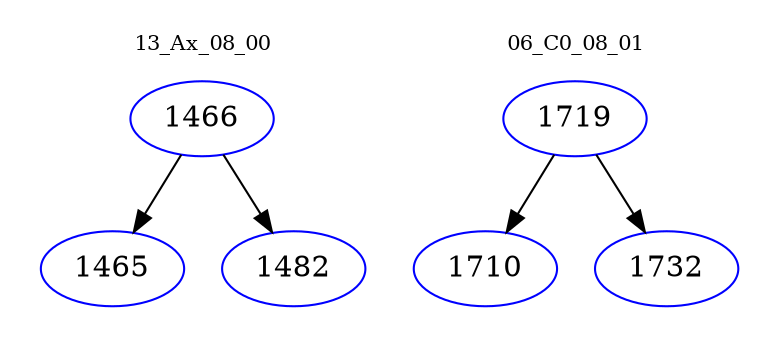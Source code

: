 digraph{
subgraph cluster_0 {
color = white
label = "13_Ax_08_00";
fontsize=10;
T0_1466 [label="1466", color="blue"]
T0_1466 -> T0_1465 [color="black"]
T0_1465 [label="1465", color="blue"]
T0_1466 -> T0_1482 [color="black"]
T0_1482 [label="1482", color="blue"]
}
subgraph cluster_1 {
color = white
label = "06_C0_08_01";
fontsize=10;
T1_1719 [label="1719", color="blue"]
T1_1719 -> T1_1710 [color="black"]
T1_1710 [label="1710", color="blue"]
T1_1719 -> T1_1732 [color="black"]
T1_1732 [label="1732", color="blue"]
}
}
